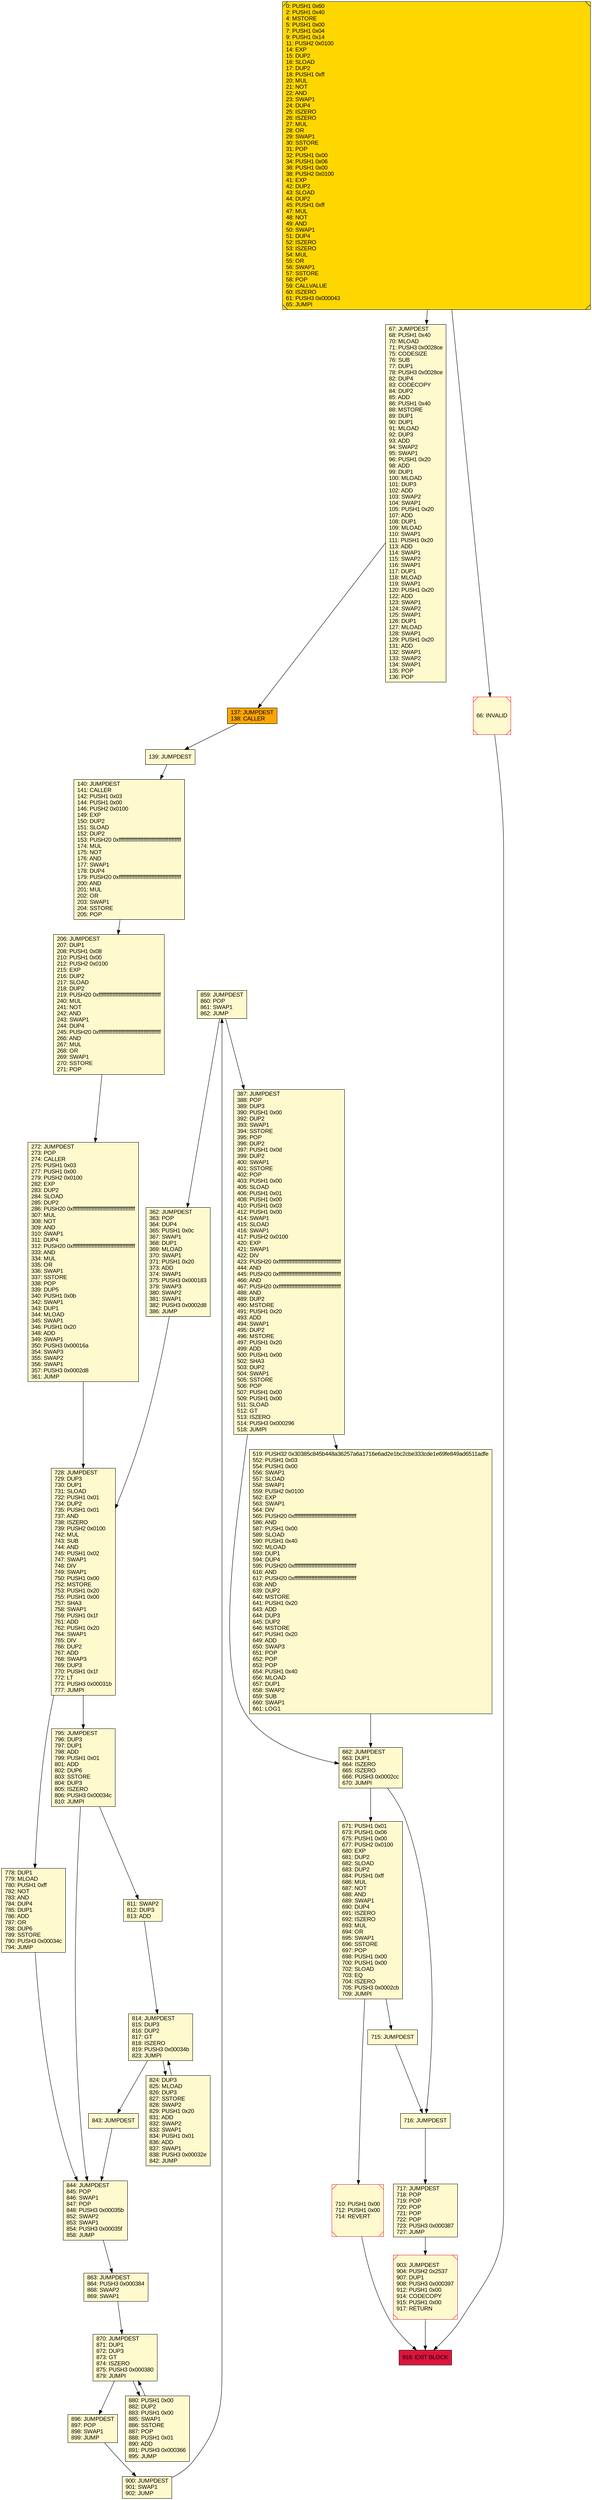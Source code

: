 digraph G {
bgcolor=transparent rankdir=UD;
node [shape=box style=filled color=black fillcolor=white fontname=arial fontcolor=black];
716 [label="716: JUMPDEST\l" fillcolor=lemonchiffon ];
880 [label="880: PUSH1 0x00\l882: DUP2\l883: PUSH1 0x00\l885: SWAP1\l886: SSTORE\l887: POP\l888: PUSH1 0x01\l890: ADD\l891: PUSH3 0x000366\l895: JUMP\l" fillcolor=lemonchiffon ];
824 [label="824: DUP3\l825: MLOAD\l826: DUP3\l827: SSTORE\l828: SWAP2\l829: PUSH1 0x20\l831: ADD\l832: SWAP2\l833: SWAP1\l834: PUSH1 0x01\l836: ADD\l837: SWAP1\l838: PUSH3 0x00032e\l842: JUMP\l" fillcolor=lemonchiffon ];
139 [label="139: JUMPDEST\l" fillcolor=lemonchiffon ];
715 [label="715: JUMPDEST\l" fillcolor=lemonchiffon ];
843 [label="843: JUMPDEST\l" fillcolor=lemonchiffon ];
863 [label="863: JUMPDEST\l864: PUSH3 0x000384\l868: SWAP2\l869: SWAP1\l" fillcolor=lemonchiffon ];
870 [label="870: JUMPDEST\l871: DUP1\l872: DUP3\l873: GT\l874: ISZERO\l875: PUSH3 0x000380\l879: JUMPI\l" fillcolor=lemonchiffon ];
859 [label="859: JUMPDEST\l860: POP\l861: SWAP1\l862: JUMP\l" fillcolor=lemonchiffon ];
662 [label="662: JUMPDEST\l663: DUP1\l664: ISZERO\l665: ISZERO\l666: PUSH3 0x0002cc\l670: JUMPI\l" fillcolor=lemonchiffon ];
896 [label="896: JUMPDEST\l897: POP\l898: SWAP1\l899: JUMP\l" fillcolor=lemonchiffon ];
795 [label="795: JUMPDEST\l796: DUP3\l797: DUP1\l798: ADD\l799: PUSH1 0x01\l801: ADD\l802: DUP6\l803: SSTORE\l804: DUP3\l805: ISZERO\l806: PUSH3 0x00034c\l810: JUMPI\l" fillcolor=lemonchiffon ];
0 [label="0: PUSH1 0x60\l2: PUSH1 0x40\l4: MSTORE\l5: PUSH1 0x00\l7: PUSH1 0x04\l9: PUSH1 0x14\l11: PUSH2 0x0100\l14: EXP\l15: DUP2\l16: SLOAD\l17: DUP2\l18: PUSH1 0xff\l20: MUL\l21: NOT\l22: AND\l23: SWAP1\l24: DUP4\l25: ISZERO\l26: ISZERO\l27: MUL\l28: OR\l29: SWAP1\l30: SSTORE\l31: POP\l32: PUSH1 0x00\l34: PUSH1 0x06\l36: PUSH1 0x00\l38: PUSH2 0x0100\l41: EXP\l42: DUP2\l43: SLOAD\l44: DUP2\l45: PUSH1 0xff\l47: MUL\l48: NOT\l49: AND\l50: SWAP1\l51: DUP4\l52: ISZERO\l53: ISZERO\l54: MUL\l55: OR\l56: SWAP1\l57: SSTORE\l58: POP\l59: CALLVALUE\l60: ISZERO\l61: PUSH3 0x000043\l65: JUMPI\l" fillcolor=lemonchiffon shape=Msquare fillcolor=gold ];
844 [label="844: JUMPDEST\l845: POP\l846: SWAP1\l847: POP\l848: PUSH3 0x00035b\l852: SWAP2\l853: SWAP1\l854: PUSH3 0x00035f\l858: JUMP\l" fillcolor=lemonchiffon ];
918 [label="918: EXIT BLOCK\l" fillcolor=crimson ];
140 [label="140: JUMPDEST\l141: CALLER\l142: PUSH1 0x03\l144: PUSH1 0x00\l146: PUSH2 0x0100\l149: EXP\l150: DUP2\l151: SLOAD\l152: DUP2\l153: PUSH20 0xffffffffffffffffffffffffffffffffffffffff\l174: MUL\l175: NOT\l176: AND\l177: SWAP1\l178: DUP4\l179: PUSH20 0xffffffffffffffffffffffffffffffffffffffff\l200: AND\l201: MUL\l202: OR\l203: SWAP1\l204: SSTORE\l205: POP\l" fillcolor=lemonchiffon ];
814 [label="814: JUMPDEST\l815: DUP3\l816: DUP2\l817: GT\l818: ISZERO\l819: PUSH3 0x00034b\l823: JUMPI\l" fillcolor=lemonchiffon ];
728 [label="728: JUMPDEST\l729: DUP3\l730: DUP1\l731: SLOAD\l732: PUSH1 0x01\l734: DUP2\l735: PUSH1 0x01\l737: AND\l738: ISZERO\l739: PUSH2 0x0100\l742: MUL\l743: SUB\l744: AND\l745: PUSH1 0x02\l747: SWAP1\l748: DIV\l749: SWAP1\l750: PUSH1 0x00\l752: MSTORE\l753: PUSH1 0x20\l755: PUSH1 0x00\l757: SHA3\l758: SWAP1\l759: PUSH1 0x1f\l761: ADD\l762: PUSH1 0x20\l764: SWAP1\l765: DIV\l766: DUP2\l767: ADD\l768: SWAP3\l769: DUP3\l770: PUSH1 0x1f\l772: LT\l773: PUSH3 0x00031b\l777: JUMPI\l" fillcolor=lemonchiffon ];
671 [label="671: PUSH1 0x01\l673: PUSH1 0x06\l675: PUSH1 0x00\l677: PUSH2 0x0100\l680: EXP\l681: DUP2\l682: SLOAD\l683: DUP2\l684: PUSH1 0xff\l686: MUL\l687: NOT\l688: AND\l689: SWAP1\l690: DUP4\l691: ISZERO\l692: ISZERO\l693: MUL\l694: OR\l695: SWAP1\l696: SSTORE\l697: POP\l698: PUSH1 0x00\l700: PUSH1 0x00\l702: SLOAD\l703: EQ\l704: ISZERO\l705: PUSH3 0x0002cb\l709: JUMPI\l" fillcolor=lemonchiffon ];
272 [label="272: JUMPDEST\l273: POP\l274: CALLER\l275: PUSH1 0x03\l277: PUSH1 0x00\l279: PUSH2 0x0100\l282: EXP\l283: DUP2\l284: SLOAD\l285: DUP2\l286: PUSH20 0xffffffffffffffffffffffffffffffffffffffff\l307: MUL\l308: NOT\l309: AND\l310: SWAP1\l311: DUP4\l312: PUSH20 0xffffffffffffffffffffffffffffffffffffffff\l333: AND\l334: MUL\l335: OR\l336: SWAP1\l337: SSTORE\l338: POP\l339: DUP5\l340: PUSH1 0x0b\l342: SWAP1\l343: DUP1\l344: MLOAD\l345: SWAP1\l346: PUSH1 0x20\l348: ADD\l349: SWAP1\l350: PUSH3 0x00016a\l354: SWAP3\l355: SWAP2\l356: SWAP1\l357: PUSH3 0x0002d8\l361: JUMP\l" fillcolor=lemonchiffon ];
903 [label="903: JUMPDEST\l904: PUSH2 0x2537\l907: DUP1\l908: PUSH3 0x000397\l912: PUSH1 0x00\l914: CODECOPY\l915: PUSH1 0x00\l917: RETURN\l" fillcolor=lemonchiffon shape=Msquare color=crimson ];
710 [label="710: PUSH1 0x00\l712: PUSH1 0x00\l714: REVERT\l" fillcolor=lemonchiffon shape=Msquare color=crimson ];
362 [label="362: JUMPDEST\l363: POP\l364: DUP4\l365: PUSH1 0x0c\l367: SWAP1\l368: DUP1\l369: MLOAD\l370: SWAP1\l371: PUSH1 0x20\l373: ADD\l374: SWAP1\l375: PUSH3 0x000183\l379: SWAP3\l380: SWAP2\l381: SWAP1\l382: PUSH3 0x0002d8\l386: JUMP\l" fillcolor=lemonchiffon ];
811 [label="811: SWAP2\l812: DUP3\l813: ADD\l" fillcolor=lemonchiffon ];
387 [label="387: JUMPDEST\l388: POP\l389: DUP3\l390: PUSH1 0x00\l392: DUP2\l393: SWAP1\l394: SSTORE\l395: POP\l396: DUP2\l397: PUSH1 0x0d\l399: DUP2\l400: SWAP1\l401: SSTORE\l402: POP\l403: PUSH1 0x00\l405: SLOAD\l406: PUSH1 0x01\l408: PUSH1 0x00\l410: PUSH1 0x03\l412: PUSH1 0x00\l414: SWAP1\l415: SLOAD\l416: SWAP1\l417: PUSH2 0x0100\l420: EXP\l421: SWAP1\l422: DIV\l423: PUSH20 0xffffffffffffffffffffffffffffffffffffffff\l444: AND\l445: PUSH20 0xffffffffffffffffffffffffffffffffffffffff\l466: AND\l467: PUSH20 0xffffffffffffffffffffffffffffffffffffffff\l488: AND\l489: DUP2\l490: MSTORE\l491: PUSH1 0x20\l493: ADD\l494: SWAP1\l495: DUP2\l496: MSTORE\l497: PUSH1 0x20\l499: ADD\l500: PUSH1 0x00\l502: SHA3\l503: DUP2\l504: SWAP1\l505: SSTORE\l506: POP\l507: PUSH1 0x00\l509: PUSH1 0x00\l511: SLOAD\l512: GT\l513: ISZERO\l514: PUSH3 0x000296\l518: JUMPI\l" fillcolor=lemonchiffon ];
206 [label="206: JUMPDEST\l207: DUP1\l208: PUSH1 0x08\l210: PUSH1 0x00\l212: PUSH2 0x0100\l215: EXP\l216: DUP2\l217: SLOAD\l218: DUP2\l219: PUSH20 0xffffffffffffffffffffffffffffffffffffffff\l240: MUL\l241: NOT\l242: AND\l243: SWAP1\l244: DUP4\l245: PUSH20 0xffffffffffffffffffffffffffffffffffffffff\l266: AND\l267: MUL\l268: OR\l269: SWAP1\l270: SSTORE\l271: POP\l" fillcolor=lemonchiffon ];
519 [label="519: PUSH32 0x30385c845b448a36257a6a1716e6ad2e1bc2cbe333cde1e69fe849ad6511adfe\l552: PUSH1 0x03\l554: PUSH1 0x00\l556: SWAP1\l557: SLOAD\l558: SWAP1\l559: PUSH2 0x0100\l562: EXP\l563: SWAP1\l564: DIV\l565: PUSH20 0xffffffffffffffffffffffffffffffffffffffff\l586: AND\l587: PUSH1 0x00\l589: SLOAD\l590: PUSH1 0x40\l592: MLOAD\l593: DUP1\l594: DUP4\l595: PUSH20 0xffffffffffffffffffffffffffffffffffffffff\l616: AND\l617: PUSH20 0xffffffffffffffffffffffffffffffffffffffff\l638: AND\l639: DUP2\l640: MSTORE\l641: PUSH1 0x20\l643: ADD\l644: DUP3\l645: DUP2\l646: MSTORE\l647: PUSH1 0x20\l649: ADD\l650: SWAP3\l651: POP\l652: POP\l653: POP\l654: PUSH1 0x40\l656: MLOAD\l657: DUP1\l658: SWAP2\l659: SUB\l660: SWAP1\l661: LOG1\l" fillcolor=lemonchiffon ];
900 [label="900: JUMPDEST\l901: SWAP1\l902: JUMP\l" fillcolor=lemonchiffon ];
67 [label="67: JUMPDEST\l68: PUSH1 0x40\l70: MLOAD\l71: PUSH3 0x0028ce\l75: CODESIZE\l76: SUB\l77: DUP1\l78: PUSH3 0x0028ce\l82: DUP4\l83: CODECOPY\l84: DUP2\l85: ADD\l86: PUSH1 0x40\l88: MSTORE\l89: DUP1\l90: DUP1\l91: MLOAD\l92: DUP3\l93: ADD\l94: SWAP2\l95: SWAP1\l96: PUSH1 0x20\l98: ADD\l99: DUP1\l100: MLOAD\l101: DUP3\l102: ADD\l103: SWAP2\l104: SWAP1\l105: PUSH1 0x20\l107: ADD\l108: DUP1\l109: MLOAD\l110: SWAP1\l111: PUSH1 0x20\l113: ADD\l114: SWAP1\l115: SWAP2\l116: SWAP1\l117: DUP1\l118: MLOAD\l119: SWAP1\l120: PUSH1 0x20\l122: ADD\l123: SWAP1\l124: SWAP2\l125: SWAP1\l126: DUP1\l127: MLOAD\l128: SWAP1\l129: PUSH1 0x20\l131: ADD\l132: SWAP1\l133: SWAP2\l134: SWAP1\l135: POP\l136: POP\l" fillcolor=lemonchiffon ];
717 [label="717: JUMPDEST\l718: POP\l719: POP\l720: POP\l721: POP\l722: POP\l723: PUSH3 0x000387\l727: JUMP\l" fillcolor=lemonchiffon ];
778 [label="778: DUP1\l779: MLOAD\l780: PUSH1 0xff\l782: NOT\l783: AND\l784: DUP4\l785: DUP1\l786: ADD\l787: OR\l788: DUP6\l789: SSTORE\l790: PUSH3 0x00034c\l794: JUMP\l" fillcolor=lemonchiffon ];
66 [label="66: INVALID\l" fillcolor=lemonchiffon shape=Msquare color=crimson ];
137 [label="137: JUMPDEST\l138: CALLER\l" fillcolor=orange ];
795 -> 844;
272 -> 728;
715 -> 716;
870 -> 880;
880 -> 870;
67 -> 137;
662 -> 671;
728 -> 795;
903 -> 918;
863 -> 870;
139 -> 140;
662 -> 716;
814 -> 843;
814 -> 824;
824 -> 814;
843 -> 844;
844 -> 863;
870 -> 896;
387 -> 519;
671 -> 715;
519 -> 662;
859 -> 387;
896 -> 900;
0 -> 67;
778 -> 844;
66 -> 918;
717 -> 903;
728 -> 778;
859 -> 362;
0 -> 66;
206 -> 272;
710 -> 918;
716 -> 717;
795 -> 811;
900 -> 859;
137 -> 139;
140 -> 206;
387 -> 662;
671 -> 710;
362 -> 728;
811 -> 814;
}